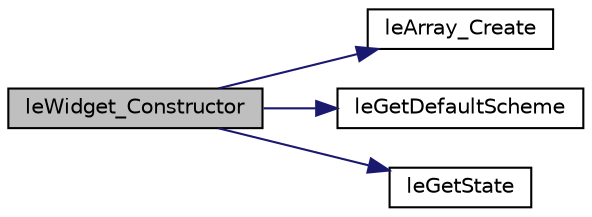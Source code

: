 digraph "leWidget_Constructor"
{
 // LATEX_PDF_SIZE
  edge [fontname="Helvetica",fontsize="10",labelfontname="Helvetica",labelfontsize="10"];
  node [fontname="Helvetica",fontsize="10",shape=record];
  rankdir="LR";
  Node1 [label="leWidget_Constructor",height=0.2,width=0.4,color="black", fillcolor="grey75", style="filled", fontcolor="black",tooltip=" "];
  Node1 -> Node2 [color="midnightblue",fontsize="10",style="solid",fontname="Helvetica"];
  Node2 [label="leArray_Create",height=0.2,width=0.4,color="black", fillcolor="white", style="filled",URL="$legato__array_8c.html#aef4da7e98fce2c4494689c87a9e636db",tooltip=" "];
  Node1 -> Node3 [color="midnightblue",fontsize="10",style="solid",fontname="Helvetica"];
  Node3 [label="leGetDefaultScheme",height=0.2,width=0.4,color="black", fillcolor="white", style="filled",URL="$legato__state_8c.html#aeb09a5a3acc10435b7acda7ba0220cdb",tooltip=" "];
  Node1 -> Node4 [color="midnightblue",fontsize="10",style="solid",fontname="Helvetica"];
  Node4 [label="leGetState",height=0.2,width=0.4,color="black", fillcolor="white", style="filled",URL="$legato__state_8c.html#a9db6b16767c48cea14f348e30a6390bc",tooltip=" "];
}

